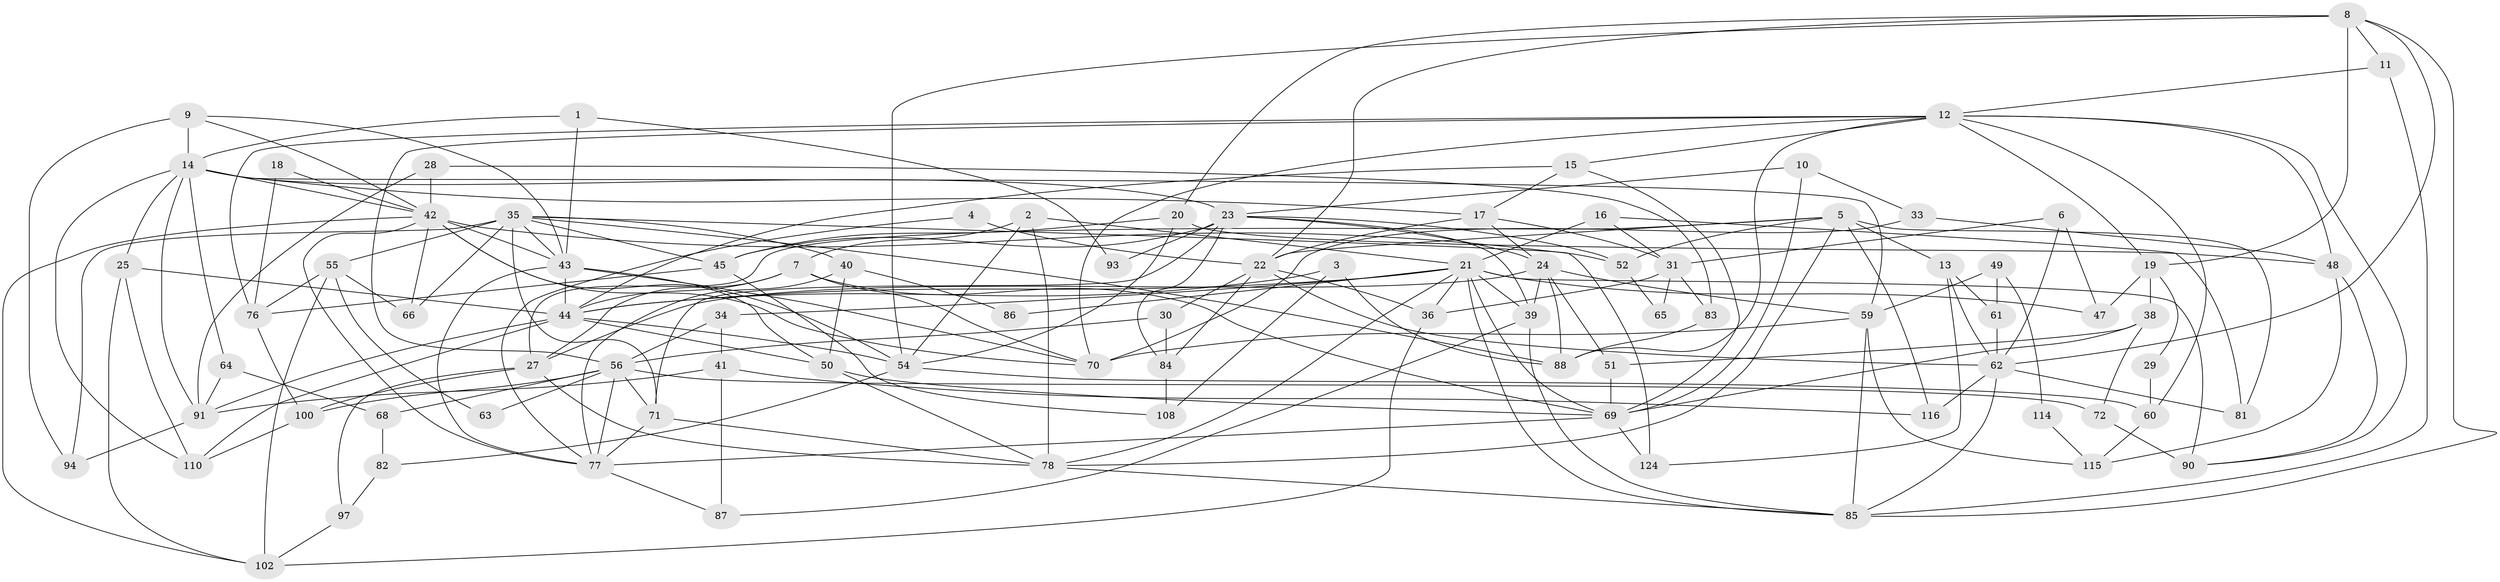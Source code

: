 // Generated by graph-tools (version 1.1) at 2025/52/02/27/25 19:52:03]
// undirected, 88 vertices, 209 edges
graph export_dot {
graph [start="1"]
  node [color=gray90,style=filled];
  1;
  2;
  3;
  4;
  5 [super="+101"];
  6;
  7 [super="+32"];
  8;
  9 [super="+99"];
  10;
  11;
  12 [super="+73"];
  13 [super="+117"];
  14 [super="+26"];
  15 [super="+37"];
  16 [super="+46"];
  17 [super="+120"];
  18;
  19 [super="+79"];
  20;
  21 [super="+121"];
  22 [super="+92"];
  23 [super="+89"];
  24 [super="+118"];
  25;
  27 [super="+53"];
  28;
  29;
  30;
  31 [super="+111"];
  33;
  34;
  35 [super="+106"];
  36;
  38 [super="+67"];
  39;
  40 [super="+125"];
  41;
  42 [super="+75"];
  43 [super="+57"];
  44 [super="+127"];
  45 [super="+107"];
  47;
  48 [super="+74"];
  49;
  50 [super="+58"];
  51 [super="+126"];
  52 [super="+103"];
  54 [super="+96"];
  55;
  56 [super="+105"];
  59 [super="+104"];
  60;
  61;
  62 [super="+122"];
  63;
  64;
  65;
  66;
  68;
  69 [super="+112"];
  70 [super="+109"];
  71 [super="+80"];
  72;
  76;
  77 [super="+98"];
  78 [super="+119"];
  81;
  82;
  83;
  84;
  85 [super="+95"];
  86;
  87;
  88 [super="+113"];
  90;
  91;
  93;
  94;
  97;
  100;
  102 [super="+123"];
  108;
  110;
  114;
  115;
  116;
  124;
  1 -- 43;
  1 -- 93;
  1 -- 14;
  2 -- 7;
  2 -- 21;
  2 -- 54;
  2 -- 78;
  3 -- 88;
  3 -- 108;
  3 -- 44;
  4 -- 22;
  4 -- 77;
  5 -- 81;
  5 -- 22;
  5 -- 27;
  5 -- 116;
  5 -- 13;
  5 -- 52;
  5 -- 78;
  6 -- 47;
  6 -- 62;
  6 -- 31;
  7 -- 70;
  7 -- 69;
  7 -- 44;
  7 -- 27;
  8 -- 85;
  8 -- 11;
  8 -- 20;
  8 -- 54;
  8 -- 62;
  8 -- 19;
  8 -- 22;
  9 -- 42;
  9 -- 14 [weight=2];
  9 -- 94;
  9 -- 43;
  10 -- 33;
  10 -- 23;
  10 -- 69;
  11 -- 85;
  11 -- 12;
  12 -- 90;
  12 -- 60;
  12 -- 76;
  12 -- 88;
  12 -- 15;
  12 -- 48;
  12 -- 19;
  12 -- 70;
  12 -- 56;
  13 -- 124;
  13 -- 62;
  13 -- 61;
  14 -- 91;
  14 -- 64;
  14 -- 42;
  14 -- 110;
  14 -- 23;
  14 -- 25;
  14 -- 17;
  14 -- 59;
  15 -- 17;
  15 -- 44;
  15 -- 69;
  16 -- 21 [weight=2];
  16 -- 81;
  16 -- 31;
  17 -- 24;
  17 -- 31;
  17 -- 22 [weight=2];
  18 -- 76;
  18 -- 42;
  19 -- 47;
  19 -- 29;
  19 -- 38;
  20 -- 45;
  20 -- 54;
  20 -- 48;
  21 -- 85;
  21 -- 39;
  21 -- 36;
  21 -- 86;
  21 -- 90 [weight=2];
  21 -- 34;
  21 -- 69;
  21 -- 44;
  21 -- 47;
  21 -- 78;
  22 -- 30;
  22 -- 36;
  22 -- 84;
  22 -- 62;
  23 -- 24;
  23 -- 71;
  23 -- 93;
  23 -- 84;
  23 -- 52;
  23 -- 39;
  23 -- 45;
  24 -- 39;
  24 -- 59;
  24 -- 27;
  24 -- 88;
  24 -- 51;
  25 -- 110;
  25 -- 44;
  25 -- 102;
  27 -- 97;
  27 -- 100;
  27 -- 78;
  28 -- 91;
  28 -- 83;
  28 -- 42;
  29 -- 60;
  30 -- 84;
  30 -- 56;
  31 -- 65;
  31 -- 83;
  31 -- 36;
  33 -- 48;
  33 -- 70;
  34 -- 56;
  34 -- 41;
  35 -- 55;
  35 -- 43;
  35 -- 66;
  35 -- 88;
  35 -- 124;
  35 -- 45;
  35 -- 40;
  35 -- 94;
  35 -- 71;
  36 -- 102;
  38 -- 69;
  38 -- 51;
  38 -- 72;
  39 -- 87;
  39 -- 85;
  40 -- 77;
  40 -- 86;
  40 -- 50;
  41 -- 116;
  41 -- 87;
  41 -- 91;
  42 -- 66;
  42 -- 102;
  42 -- 70;
  42 -- 52;
  42 -- 43;
  42 -- 77;
  42 -- 50;
  43 -- 77;
  43 -- 44;
  43 -- 54;
  43 -- 70;
  44 -- 91;
  44 -- 54;
  44 -- 110;
  44 -- 50;
  45 -- 76;
  45 -- 108;
  48 -- 90;
  48 -- 115;
  49 -- 61;
  49 -- 114;
  49 -- 59;
  50 -- 69;
  50 -- 78;
  51 -- 69 [weight=2];
  52 -- 65;
  54 -- 82;
  54 -- 60;
  55 -- 76;
  55 -- 63;
  55 -- 66;
  55 -- 102;
  56 -- 63;
  56 -- 72;
  56 -- 100;
  56 -- 68;
  56 -- 71;
  56 -- 77;
  59 -- 85;
  59 -- 115;
  59 -- 70;
  60 -- 115;
  61 -- 62;
  62 -- 81;
  62 -- 116;
  62 -- 85;
  64 -- 91;
  64 -- 68;
  68 -- 82;
  69 -- 124;
  69 -- 77;
  71 -- 78;
  71 -- 77;
  72 -- 90;
  76 -- 100;
  77 -- 87;
  78 -- 85;
  82 -- 97;
  83 -- 88;
  84 -- 108;
  91 -- 94;
  97 -- 102;
  100 -- 110;
  114 -- 115;
}
